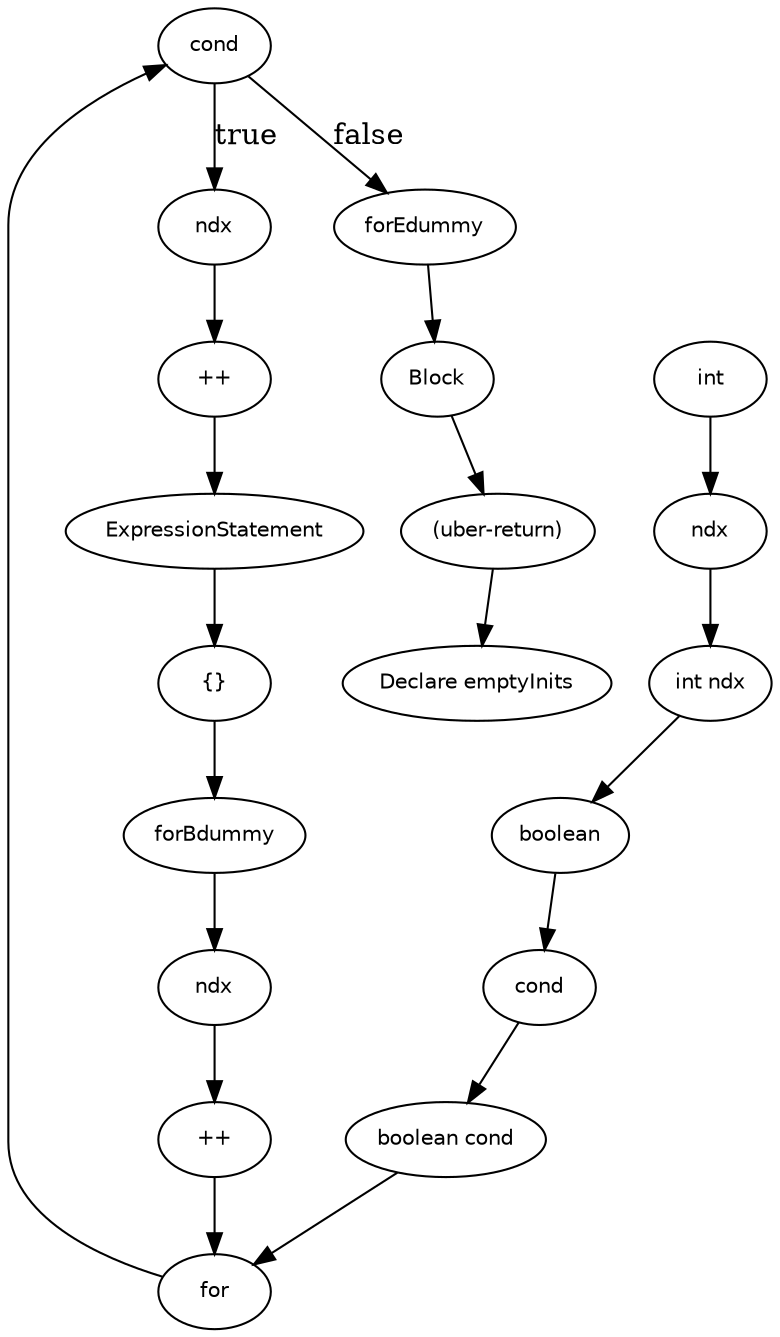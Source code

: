 digraph emptyInits {
  19 [
    label = Block,
    fontname = Helvetica,
    fontsize = 10
  ];
  18 [
    label = for,
    fontname = Helvetica,
    fontsize = 10
  ];
  17 [
    label = ndx,
    fontname = Helvetica,
    fontsize = 10
  ];
  16 [
    label = "++",
    fontname = Helvetica,
    fontsize = 10
  ];
  15 [
    label = ExpressionStatement,
    fontname = Helvetica,
    fontsize = 10
  ];
  14 [
    label = "{}",
    fontname = Helvetica,
    fontsize = 10
  ];
  13 [
    label = ndx,
    fontname = Helvetica,
    fontsize = 10
  ];
  12 [
    label = "++",
    fontname = Helvetica,
    fontsize = 10
  ];
  11 [
    label = cond,
    fontname = Helvetica,
    fontsize = 10
  ];
  10 [
    label = forEdummy,
    fontname = Helvetica,
    fontsize = 10
  ];
  9 [
    label = forBdummy,
    fontname = Helvetica,
    fontsize = 10
  ];
  8 [
    label = cond,
    fontname = Helvetica,
    fontsize = 10
  ];
  7 [
    label = boolean,
    fontname = Helvetica,
    fontsize = 10
  ];
  6 [
    label = "boolean cond",
    fontname = Helvetica,
    fontsize = 10
  ];
  5 [
    label = ndx,
    fontname = Helvetica,
    fontsize = 10
  ];
  4 [
    label = int,
    fontname = Helvetica,
    fontsize = 10
  ];
  3 [
    label = "int ndx",
    fontname = Helvetica,
    fontsize = 10
  ];
  2 [
    label = "(uber-return)",
    fontname = Helvetica,
    fontsize = 10
  ];
  0 [
    label = "Declare emptyInits",
    fontname = Helvetica,
    fontsize = 10
  ];
  14 -> 9 [
    label = ""
  ];
  4 -> 5 [
    label = ""
  ];
  17 -> 16 [
    label = ""
  ];
  15 -> 14 [
    label = ""
  ];
  16 -> 15 [
    label = ""
  ];
  12 -> 18 [
    label = ""
  ];
  13 -> 12 [
    label = ""
  ];
  7 -> 8 [
    label = ""
  ];
  9 -> 13 [
    label = ""
  ];
  3 -> 7 [
    label = ""
  ];
  5 -> 3 [
    label = ""
  ];
  2 -> 0 [
    label = ""
  ];
  11 -> 17 [
    label = true
  ];
  19 -> 2 [
    label = ""
  ];
  18 -> 11 [
    label = ""
  ];
  10 -> 19 [
    label = ""
  ];
  6 -> 18 [
    label = ""
  ];
  11 -> 10 [
    label = false
  ];
  8 -> 6 [
    label = ""
  ];
}

